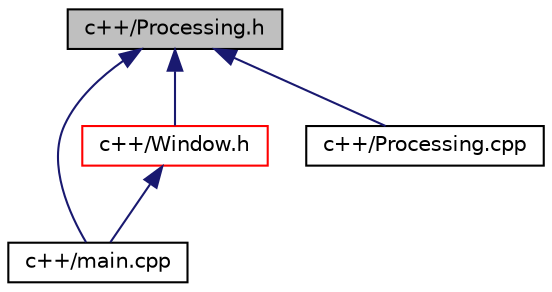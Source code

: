 digraph "c++/Processing.h"
{
 // LATEX_PDF_SIZE
  bgcolor="transparent";
  edge [fontname="Helvetica",fontsize="10",labelfontname="Helvetica",labelfontsize="10"];
  node [fontname="Helvetica",fontsize="10",shape=record];
  Node1 [label="c++/Processing.h",height=0.2,width=0.4,color="black", fillcolor="grey75", style="filled", fontcolor="black",tooltip="The header file of the Processing class."];
  Node1 -> Node2 [dir="back",color="midnightblue",fontsize="10",style="solid",fontname="Helvetica"];
  Node2 [label="c++/main.cpp",height=0.2,width=0.4,color="black",URL="$main_8cpp.html",tooltip="Main program."];
  Node1 -> Node3 [dir="back",color="midnightblue",fontsize="10",style="solid",fontname="Helvetica"];
  Node3 [label="c++/Window.h",height=0.2,width=0.4,color="red",URL="$_window_8h.html",tooltip="The header file of the Window class."];
  Node3 -> Node2 [dir="back",color="midnightblue",fontsize="10",style="solid",fontname="Helvetica"];
  Node1 -> Node5 [dir="back",color="midnightblue",fontsize="10",style="solid",fontname="Helvetica"];
  Node5 [label="c++/Processing.cpp",height=0.2,width=0.4,color="black",URL="$_processing_8cpp.html",tooltip="The implementation of the Processing class."];
}
